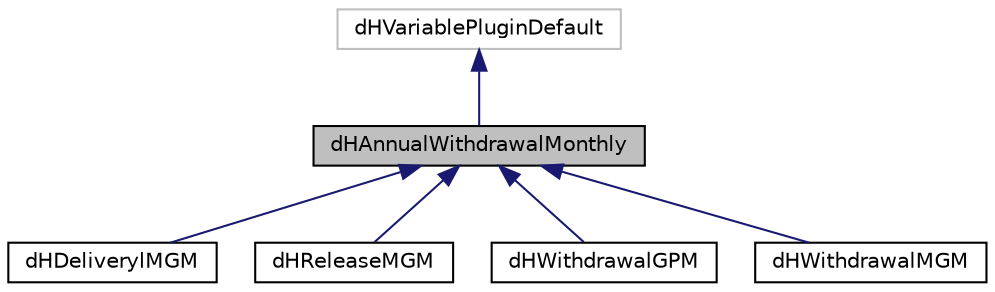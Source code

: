 digraph "dHAnnualWithdrawalMonthly"
{
 // LATEX_PDF_SIZE
  edge [fontname="Helvetica",fontsize="10",labelfontname="Helvetica",labelfontsize="10"];
  node [fontname="Helvetica",fontsize="10",shape=record];
  Node1 [label="dHAnnualWithdrawalMonthly",height=0.2,width=0.4,color="black", fillcolor="grey75", style="filled", fontcolor="black",tooltip=" "];
  Node2 -> Node1 [dir="back",color="midnightblue",fontsize="10",style="solid",fontname="Helvetica"];
  Node2 [label="dHVariablePluginDefault",height=0.2,width=0.4,color="grey75", fillcolor="white", style="filled",tooltip=" "];
  Node1 -> Node3 [dir="back",color="midnightblue",fontsize="10",style="solid",fontname="Helvetica"];
  Node3 [label="dHDeliverylMGM",height=0.2,width=0.4,color="black", fillcolor="white", style="filled",URL="$classdHDeliverylMGM.html",tooltip=" "];
  Node1 -> Node4 [dir="back",color="midnightblue",fontsize="10",style="solid",fontname="Helvetica"];
  Node4 [label="dHReleaseMGM",height=0.2,width=0.4,color="black", fillcolor="white", style="filled",URL="$classdHReleaseMGM.html",tooltip=" "];
  Node1 -> Node5 [dir="back",color="midnightblue",fontsize="10",style="solid",fontname="Helvetica"];
  Node5 [label="dHWithdrawalGPM",height=0.2,width=0.4,color="black", fillcolor="white", style="filled",URL="$classdHWithdrawalGPM.html",tooltip=" "];
  Node1 -> Node6 [dir="back",color="midnightblue",fontsize="10",style="solid",fontname="Helvetica"];
  Node6 [label="dHWithdrawalMGM",height=0.2,width=0.4,color="black", fillcolor="white", style="filled",URL="$classdHWithdrawalMGM.html",tooltip=" "];
}
